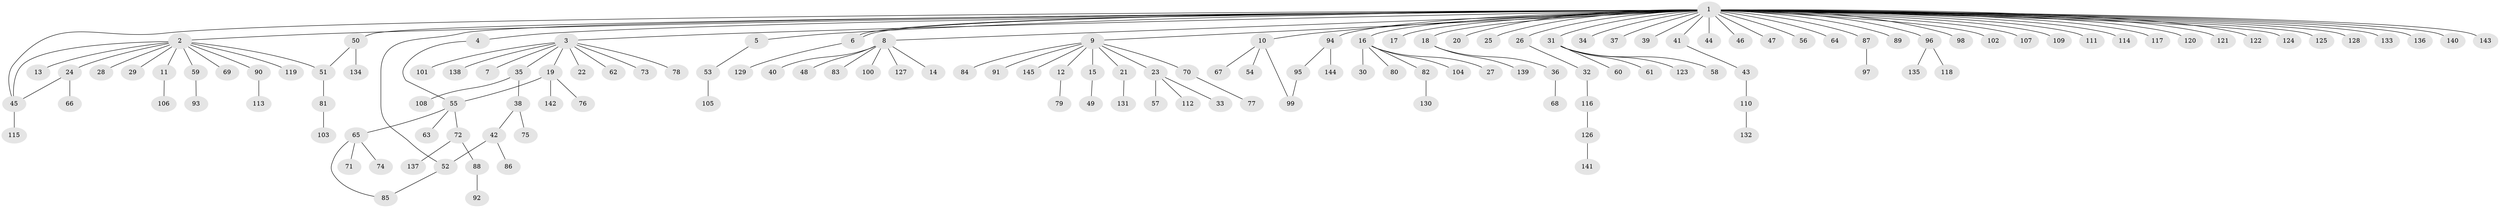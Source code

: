 // coarse degree distribution, {1: 0.7727272727272727, 12: 0.011363636363636364, 2: 0.10227272727272728, 5: 0.022727272727272728, 4: 0.022727272727272728, 7: 0.011363636363636364, 3: 0.03409090909090909, 8: 0.011363636363636364, 46: 0.011363636363636364}
// Generated by graph-tools (version 1.1) at 2025/36/03/04/25 23:36:39]
// undirected, 145 vertices, 152 edges
graph export_dot {
  node [color=gray90,style=filled];
  1;
  2;
  3;
  4;
  5;
  6;
  7;
  8;
  9;
  10;
  11;
  12;
  13;
  14;
  15;
  16;
  17;
  18;
  19;
  20;
  21;
  22;
  23;
  24;
  25;
  26;
  27;
  28;
  29;
  30;
  31;
  32;
  33;
  34;
  35;
  36;
  37;
  38;
  39;
  40;
  41;
  42;
  43;
  44;
  45;
  46;
  47;
  48;
  49;
  50;
  51;
  52;
  53;
  54;
  55;
  56;
  57;
  58;
  59;
  60;
  61;
  62;
  63;
  64;
  65;
  66;
  67;
  68;
  69;
  70;
  71;
  72;
  73;
  74;
  75;
  76;
  77;
  78;
  79;
  80;
  81;
  82;
  83;
  84;
  85;
  86;
  87;
  88;
  89;
  90;
  91;
  92;
  93;
  94;
  95;
  96;
  97;
  98;
  99;
  100;
  101;
  102;
  103;
  104;
  105;
  106;
  107;
  108;
  109;
  110;
  111;
  112;
  113;
  114;
  115;
  116;
  117;
  118;
  119;
  120;
  121;
  122;
  123;
  124;
  125;
  126;
  127;
  128;
  129;
  130;
  131;
  132;
  133;
  134;
  135;
  136;
  137;
  138;
  139;
  140;
  141;
  142;
  143;
  144;
  145;
  1 -- 2;
  1 -- 3;
  1 -- 4;
  1 -- 5;
  1 -- 6;
  1 -- 6;
  1 -- 8;
  1 -- 9;
  1 -- 10;
  1 -- 16;
  1 -- 17;
  1 -- 18;
  1 -- 20;
  1 -- 25;
  1 -- 26;
  1 -- 31;
  1 -- 34;
  1 -- 37;
  1 -- 39;
  1 -- 41;
  1 -- 44;
  1 -- 45;
  1 -- 46;
  1 -- 47;
  1 -- 50;
  1 -- 52;
  1 -- 56;
  1 -- 64;
  1 -- 87;
  1 -- 89;
  1 -- 94;
  1 -- 96;
  1 -- 98;
  1 -- 102;
  1 -- 107;
  1 -- 109;
  1 -- 111;
  1 -- 114;
  1 -- 117;
  1 -- 120;
  1 -- 121;
  1 -- 122;
  1 -- 124;
  1 -- 125;
  1 -- 128;
  1 -- 133;
  1 -- 136;
  1 -- 140;
  1 -- 143;
  2 -- 11;
  2 -- 13;
  2 -- 24;
  2 -- 28;
  2 -- 29;
  2 -- 45;
  2 -- 51;
  2 -- 59;
  2 -- 69;
  2 -- 90;
  2 -- 119;
  3 -- 7;
  3 -- 19;
  3 -- 22;
  3 -- 35;
  3 -- 62;
  3 -- 73;
  3 -- 78;
  3 -- 101;
  3 -- 138;
  4 -- 55;
  5 -- 53;
  6 -- 129;
  8 -- 14;
  8 -- 40;
  8 -- 48;
  8 -- 83;
  8 -- 100;
  8 -- 127;
  9 -- 12;
  9 -- 15;
  9 -- 21;
  9 -- 23;
  9 -- 70;
  9 -- 84;
  9 -- 91;
  9 -- 145;
  10 -- 54;
  10 -- 67;
  10 -- 99;
  11 -- 106;
  12 -- 79;
  15 -- 49;
  16 -- 27;
  16 -- 30;
  16 -- 80;
  16 -- 82;
  16 -- 104;
  18 -- 36;
  18 -- 139;
  19 -- 55;
  19 -- 76;
  19 -- 142;
  21 -- 131;
  23 -- 33;
  23 -- 57;
  23 -- 112;
  24 -- 45;
  24 -- 66;
  26 -- 32;
  31 -- 58;
  31 -- 60;
  31 -- 61;
  31 -- 123;
  32 -- 116;
  35 -- 38;
  35 -- 108;
  36 -- 68;
  38 -- 42;
  38 -- 75;
  41 -- 43;
  42 -- 52;
  42 -- 86;
  43 -- 110;
  45 -- 115;
  50 -- 51;
  50 -- 134;
  51 -- 81;
  52 -- 85;
  53 -- 105;
  55 -- 63;
  55 -- 65;
  55 -- 72;
  59 -- 93;
  65 -- 71;
  65 -- 74;
  65 -- 85;
  70 -- 77;
  72 -- 88;
  72 -- 137;
  81 -- 103;
  82 -- 130;
  87 -- 97;
  88 -- 92;
  90 -- 113;
  94 -- 95;
  94 -- 144;
  95 -- 99;
  96 -- 118;
  96 -- 135;
  110 -- 132;
  116 -- 126;
  126 -- 141;
}
